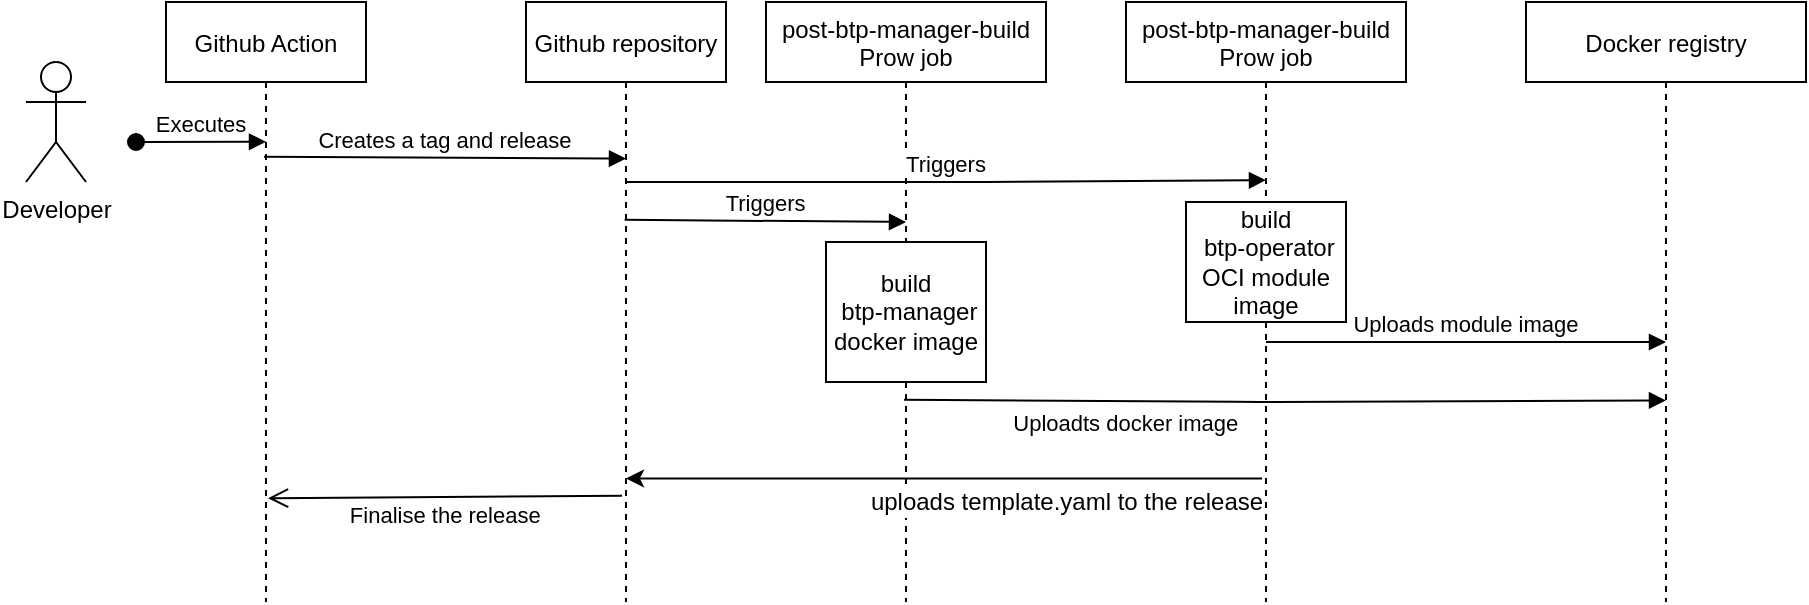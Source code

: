 <mxfile version="20.8.11" type="device"><diagram id="kgpKYQtTHZ0yAKxKKP6v" name="Page-1"><mxGraphModel dx="1194" dy="599" grid="1" gridSize="10" guides="1" tooltips="1" connect="1" arrows="1" fold="1" page="1" pageScale="1" pageWidth="850" pageHeight="1100" math="0" shadow="0"><root><mxCell id="0"/><mxCell id="1" parent="0"/><mxCell id="3nuBFxr9cyL0pnOWT2aG-1" value="Github Action" style="shape=umlLifeline;perimeter=lifelinePerimeter;container=1;collapsible=0;recursiveResize=0;rounded=0;shadow=0;strokeWidth=1;" parent="1" vertex="1"><mxGeometry x="120" y="80" width="100" height="300" as="geometry"/></mxCell><mxCell id="3nuBFxr9cyL0pnOWT2aG-3" value="Executes" style="verticalAlign=bottom;startArrow=oval;endArrow=block;startSize=8;shadow=0;strokeWidth=1;entryX=0.5;entryY=0.233;entryDx=0;entryDy=0;entryPerimeter=0;" parent="3nuBFxr9cyL0pnOWT2aG-1" target="3nuBFxr9cyL0pnOWT2aG-1" edge="1"><mxGeometry relative="1" as="geometry"><mxPoint x="-15" y="70" as="sourcePoint"/><mxPoint x="45" y="70" as="targetPoint"/></mxGeometry></mxCell><mxCell id="3nuBFxr9cyL0pnOWT2aG-5" value="Github repository" style="shape=umlLifeline;perimeter=lifelinePerimeter;container=1;collapsible=0;recursiveResize=0;rounded=0;shadow=0;strokeWidth=1;" parent="1" vertex="1"><mxGeometry x="300" y="80" width="100" height="300" as="geometry"/></mxCell><mxCell id="3nuBFxr9cyL0pnOWT2aG-7" value="Finalise the release" style="verticalAlign=bottom;endArrow=open;endSize=8;exitX=0.48;exitY=0.823;shadow=0;strokeWidth=1;exitDx=0;exitDy=0;exitPerimeter=0;entryX=0.51;entryY=0.827;entryDx=0;entryDy=0;entryPerimeter=0;" parent="1" source="3nuBFxr9cyL0pnOWT2aG-5" target="3nuBFxr9cyL0pnOWT2aG-1" edge="1"><mxGeometry y="18" relative="1" as="geometry"><mxPoint x="175" y="326.9" as="targetPoint"/><mxPoint x="345" y="312.0" as="sourcePoint"/><mxPoint as="offset"/></mxGeometry></mxCell><mxCell id="3nuBFxr9cyL0pnOWT2aG-8" value="Creates a tag and release" style="verticalAlign=bottom;endArrow=block;entryX=0.5;entryY=0.261;shadow=0;strokeWidth=1;entryDx=0;entryDy=0;entryPerimeter=0;exitX=0.49;exitY=0.258;exitDx=0;exitDy=0;exitPerimeter=0;" parent="1" source="3nuBFxr9cyL0pnOWT2aG-1" target="3nuBFxr9cyL0pnOWT2aG-5" edge="1"><mxGeometry x="-0.002" relative="1" as="geometry"><mxPoint x="175" y="158.3" as="sourcePoint"/><mxPoint x="345" y="160.0" as="targetPoint"/><mxPoint as="offset"/></mxGeometry></mxCell><mxCell id="lLWG3VCs9Yhcv-Zs7rNX-1" value="post-btp-manager-build&#10;Prow job" style="shape=umlLifeline;perimeter=lifelinePerimeter;container=1;collapsible=0;recursiveResize=0;rounded=0;shadow=0;strokeWidth=1;" vertex="1" parent="1"><mxGeometry x="420" y="80" width="140" height="300" as="geometry"/></mxCell><mxCell id="lLWG3VCs9Yhcv-Zs7rNX-2" value="build&#10; btp-manager docker image" style="points=[];perimeter=orthogonalPerimeter;rounded=0;shadow=0;strokeWidth=1;horizontal=1;whiteSpace=wrap;" vertex="1" parent="lLWG3VCs9Yhcv-Zs7rNX-1"><mxGeometry x="30" y="120" width="80" height="70" as="geometry"/></mxCell><mxCell id="lLWG3VCs9Yhcv-Zs7rNX-3" value="post-btp-manager-build&#10;Prow job" style="shape=umlLifeline;perimeter=lifelinePerimeter;container=1;collapsible=0;recursiveResize=0;rounded=0;shadow=0;strokeWidth=1;fontSize=12;" vertex="1" parent="1"><mxGeometry x="600" y="80" width="140" height="300" as="geometry"/></mxCell><mxCell id="lLWG3VCs9Yhcv-Zs7rNX-4" value="build&#10; btp-operator OCI module image" style="points=[];perimeter=orthogonalPerimeter;rounded=0;shadow=0;strokeWidth=1;whiteSpace=wrap;" vertex="1" parent="lLWG3VCs9Yhcv-Zs7rNX-3"><mxGeometry x="30" y="100" width="80" height="60" as="geometry"/></mxCell><mxCell id="lLWG3VCs9Yhcv-Zs7rNX-5" value="Docker registry" style="shape=umlLifeline;perimeter=lifelinePerimeter;container=1;collapsible=0;recursiveResize=0;rounded=0;shadow=0;strokeWidth=1;" vertex="1" parent="1"><mxGeometry x="800" y="80" width="140" height="300" as="geometry"/></mxCell><mxCell id="lLWG3VCs9Yhcv-Zs7rNX-10" value="Uploads module image" style="verticalAlign=bottom;endArrow=block;shadow=0;strokeWidth=1;" edge="1" parent="lLWG3VCs9Yhcv-Zs7rNX-5"><mxGeometry relative="1" as="geometry"><mxPoint x="-130" y="170" as="sourcePoint"/><mxPoint x="70" y="170" as="targetPoint"/><Array as="points"/></mxGeometry></mxCell><mxCell id="lLWG3VCs9Yhcv-Zs7rNX-8" value="Triggers" style="verticalAlign=bottom;endArrow=block;shadow=0;strokeWidth=1;entryX=0.5;entryY=0.297;entryDx=0;entryDy=0;entryPerimeter=0;" edge="1" parent="1" target="lLWG3VCs9Yhcv-Zs7rNX-3"><mxGeometry relative="1" as="geometry"><mxPoint x="350" y="170" as="sourcePoint"/><mxPoint x="493" y="170" as="targetPoint"/><Array as="points"><mxPoint x="520" y="170"/></Array></mxGeometry></mxCell><mxCell id="lLWG3VCs9Yhcv-Zs7rNX-7" value="Triggers" style="verticalAlign=bottom;endArrow=block;shadow=0;strokeWidth=1;exitX=0.493;exitY=0.363;exitDx=0;exitDy=0;exitPerimeter=0;" edge="1" parent="1" source="3nuBFxr9cyL0pnOWT2aG-5"><mxGeometry relative="1" as="geometry"><mxPoint x="355" y="190" as="sourcePoint"/><mxPoint x="490" y="190" as="targetPoint"/></mxGeometry></mxCell><mxCell id="lLWG3VCs9Yhcv-Zs7rNX-9" value="Uploadts docker image" style="verticalAlign=bottom;endArrow=block;shadow=0;strokeWidth=1;entryX=0.5;entryY=0.664;entryDx=0;entryDy=0;entryPerimeter=0;exitX=0.493;exitY=0.663;exitDx=0;exitDy=0;exitPerimeter=0;" edge="1" parent="1" source="lLWG3VCs9Yhcv-Zs7rNX-1" target="lLWG3VCs9Yhcv-Zs7rNX-5"><mxGeometry x="-0.416" y="-20" relative="1" as="geometry"><mxPoint x="500.0" y="278.96" as="sourcePoint"/><mxPoint x="814.67" y="279.1" as="targetPoint"/><Array as="points"><mxPoint x="664.67" y="280"/></Array><mxPoint as="offset"/></mxGeometry></mxCell><mxCell id="lLWG3VCs9Yhcv-Zs7rNX-11" value="" style="endArrow=classic;html=1;rounded=0;strokeWidth=1;fontSize=12;exitX=0.486;exitY=0.794;exitDx=0;exitDy=0;exitPerimeter=0;" edge="1" parent="1" source="lLWG3VCs9Yhcv-Zs7rNX-3" target="3nuBFxr9cyL0pnOWT2aG-5"><mxGeometry width="50" height="50" relative="1" as="geometry"><mxPoint x="450" y="290" as="sourcePoint"/><mxPoint x="500" y="240" as="targetPoint"/></mxGeometry></mxCell><mxCell id="lLWG3VCs9Yhcv-Zs7rNX-12" value="uploads template.yaml to the release" style="edgeLabel;html=1;align=center;verticalAlign=middle;resizable=0;points=[];fontSize=12;" vertex="1" connectable="0" parent="lLWG3VCs9Yhcv-Zs7rNX-11"><mxGeometry x="-0.124" y="-4" relative="1" as="geometry"><mxPoint x="41" y="16" as="offset"/></mxGeometry></mxCell><mxCell id="lLWG3VCs9Yhcv-Zs7rNX-15" value="Developer" style="shape=umlActor;verticalLabelPosition=bottom;verticalAlign=top;html=1;fontSize=12;" vertex="1" parent="1"><mxGeometry x="50" y="110" width="30" height="60" as="geometry"/></mxCell></root></mxGraphModel></diagram></mxfile>